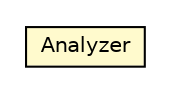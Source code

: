 #!/usr/local/bin/dot
#
# Class diagram 
# Generated by UMLGraph version 5.1 (http://www.umlgraph.org/)
#

digraph G {
	edge [fontname="Helvetica",fontsize=10,labelfontname="Helvetica",labelfontsize=10];
	node [fontname="Helvetica",fontsize=10,shape=plaintext];
	nodesep=0.25;
	ranksep=0.5;
	// org.androidtransfuse.analysis.Analyzer
	c27352 [label=<<table title="org.androidtransfuse.analysis.Analyzer" border="0" cellborder="1" cellspacing="0" cellpadding="2" port="p" bgcolor="lemonChiffon" href="./Analyzer.html">
		<tr><td><table border="0" cellspacing="0" cellpadding="1">
<tr><td align="center" balign="center"> Analyzer </td></tr>
		</table></td></tr>
		</table>>, fontname="Helvetica", fontcolor="black", fontsize=10.0];
}

